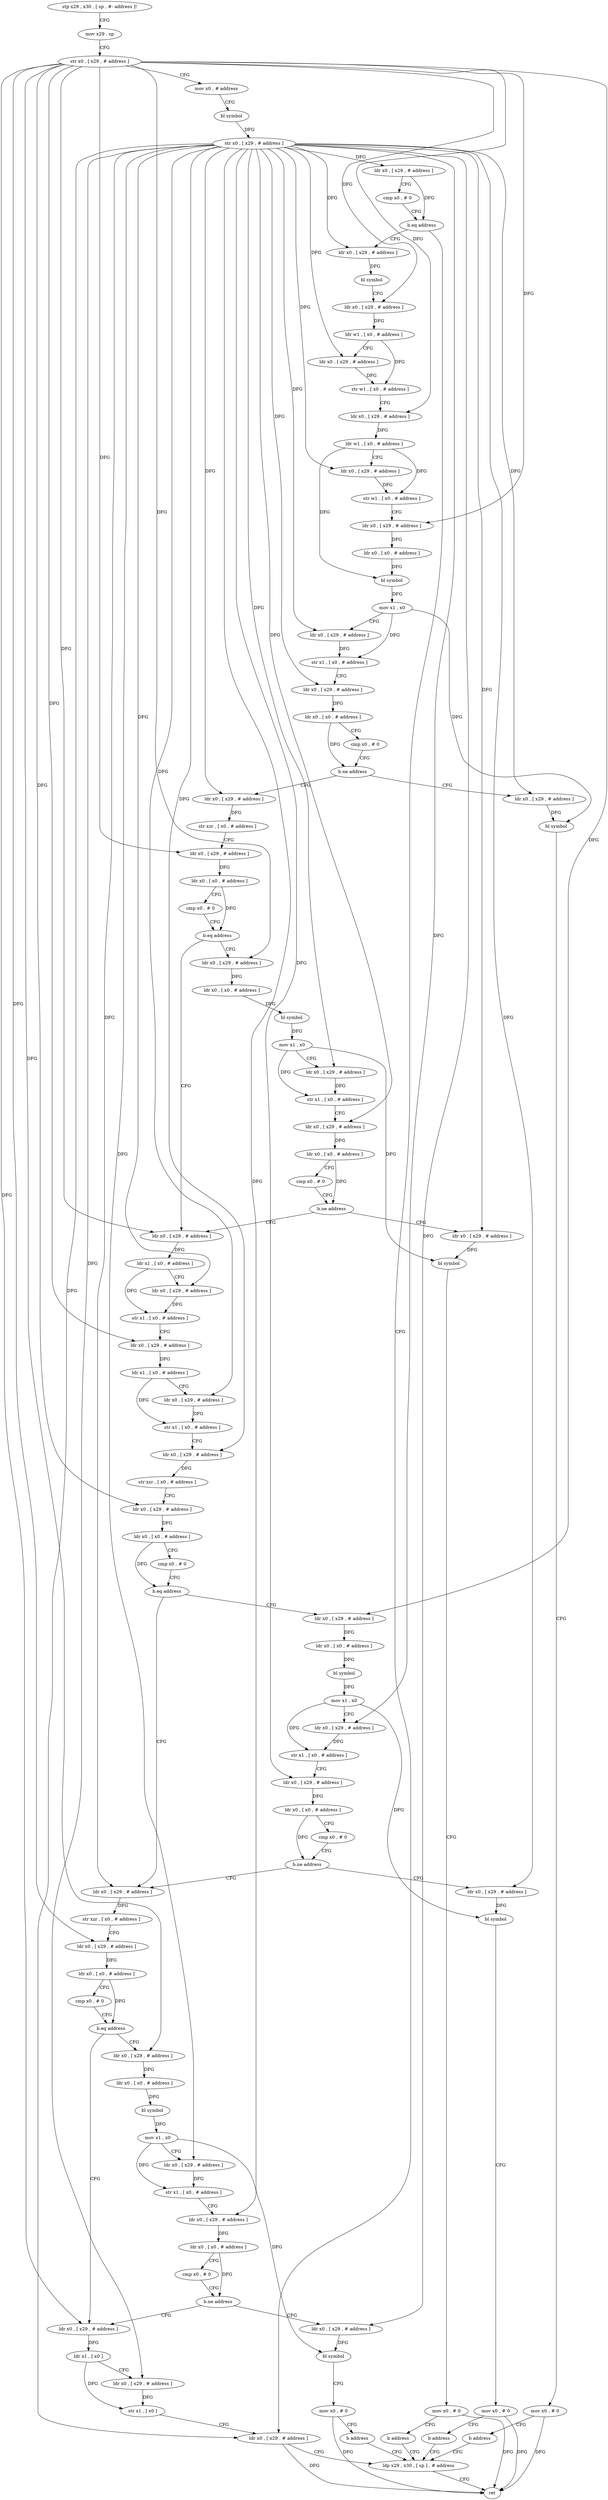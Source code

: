 digraph "func" {
"91036" [label = "stp x29 , x30 , [ sp , #- address ]!" ]
"91040" [label = "mov x29 , sp" ]
"91044" [label = "str x0 , [ x29 , # address ]" ]
"91048" [label = "mov x0 , # address" ]
"91052" [label = "bl symbol" ]
"91056" [label = "str x0 , [ x29 , # address ]" ]
"91060" [label = "ldr x0 , [ x29 , # address ]" ]
"91064" [label = "cmp x0 , # 0" ]
"91068" [label = "b.eq address" ]
"91456" [label = "ldr x0 , [ x29 , # address ]" ]
"91072" [label = "ldr x0 , [ x29 , # address ]" ]
"91460" [label = "ldp x29 , x30 , [ sp ] , # address" ]
"91076" [label = "bl symbol" ]
"91080" [label = "ldr x0 , [ x29 , # address ]" ]
"91084" [label = "ldr w1 , [ x0 , # address ]" ]
"91088" [label = "ldr x0 , [ x29 , # address ]" ]
"91092" [label = "str w1 , [ x0 , # address ]" ]
"91096" [label = "ldr x0 , [ x29 , # address ]" ]
"91100" [label = "ldr w1 , [ x0 , # address ]" ]
"91104" [label = "ldr x0 , [ x29 , # address ]" ]
"91108" [label = "str w1 , [ x0 , # address ]" ]
"91112" [label = "ldr x0 , [ x29 , # address ]" ]
"91116" [label = "ldr x0 , [ x0 , # address ]" ]
"91120" [label = "bl symbol" ]
"91124" [label = "mov x1 , x0" ]
"91128" [label = "ldr x0 , [ x29 , # address ]" ]
"91132" [label = "str x1 , [ x0 , # address ]" ]
"91136" [label = "ldr x0 , [ x29 , # address ]" ]
"91140" [label = "ldr x0 , [ x0 , # address ]" ]
"91144" [label = "cmp x0 , # 0" ]
"91148" [label = "b.ne address" ]
"91168" [label = "ldr x0 , [ x29 , # address ]" ]
"91152" [label = "ldr x0 , [ x29 , # address ]" ]
"91172" [label = "str xzr , [ x0 , # address ]" ]
"91176" [label = "ldr x0 , [ x29 , # address ]" ]
"91180" [label = "ldr x0 , [ x0 , # address ]" ]
"91184" [label = "cmp x0 , # 0" ]
"91188" [label = "b.eq address" ]
"91248" [label = "ldr x0 , [ x29 , # address ]" ]
"91192" [label = "ldr x0 , [ x29 , # address ]" ]
"91156" [label = "bl symbol" ]
"91160" [label = "mov x0 , # 0" ]
"91164" [label = "b address" ]
"91252" [label = "ldr x1 , [ x0 , # address ]" ]
"91256" [label = "ldr x0 , [ x29 , # address ]" ]
"91260" [label = "str x1 , [ x0 , # address ]" ]
"91264" [label = "ldr x0 , [ x29 , # address ]" ]
"91268" [label = "ldr x1 , [ x0 , # address ]" ]
"91272" [label = "ldr x0 , [ x29 , # address ]" ]
"91276" [label = "str x1 , [ x0 , # address ]" ]
"91280" [label = "ldr x0 , [ x29 , # address ]" ]
"91284" [label = "str xzr , [ x0 , # address ]" ]
"91288" [label = "ldr x0 , [ x29 , # address ]" ]
"91292" [label = "ldr x0 , [ x0 , # address ]" ]
"91296" [label = "cmp x0 , # 0" ]
"91300" [label = "b.eq address" ]
"91360" [label = "ldr x0 , [ x29 , # address ]" ]
"91304" [label = "ldr x0 , [ x29 , # address ]" ]
"91196" [label = "ldr x0 , [ x0 , # address ]" ]
"91200" [label = "bl symbol" ]
"91204" [label = "mov x1 , x0" ]
"91208" [label = "ldr x0 , [ x29 , # address ]" ]
"91212" [label = "str x1 , [ x0 , # address ]" ]
"91216" [label = "ldr x0 , [ x29 , # address ]" ]
"91220" [label = "ldr x0 , [ x0 , # address ]" ]
"91224" [label = "cmp x0 , # 0" ]
"91228" [label = "b.ne address" ]
"91232" [label = "ldr x0 , [ x29 , # address ]" ]
"91464" [label = "ret" ]
"91364" [label = "str xzr , [ x0 , # address ]" ]
"91368" [label = "ldr x0 , [ x29 , # address ]" ]
"91372" [label = "ldr x0 , [ x0 , # address ]" ]
"91376" [label = "cmp x0 , # 0" ]
"91380" [label = "b.eq address" ]
"91440" [label = "ldr x0 , [ x29 , # address ]" ]
"91384" [label = "ldr x0 , [ x29 , # address ]" ]
"91308" [label = "ldr x0 , [ x0 , # address ]" ]
"91312" [label = "bl symbol" ]
"91316" [label = "mov x1 , x0" ]
"91320" [label = "ldr x0 , [ x29 , # address ]" ]
"91324" [label = "str x1 , [ x0 , # address ]" ]
"91328" [label = "ldr x0 , [ x29 , # address ]" ]
"91332" [label = "ldr x0 , [ x0 , # address ]" ]
"91336" [label = "cmp x0 , # 0" ]
"91340" [label = "b.ne address" ]
"91344" [label = "ldr x0 , [ x29 , # address ]" ]
"91236" [label = "bl symbol" ]
"91240" [label = "mov x0 , # 0" ]
"91244" [label = "b address" ]
"91444" [label = "ldr x1 , [ x0 ]" ]
"91448" [label = "ldr x0 , [ x29 , # address ]" ]
"91452" [label = "str x1 , [ x0 ]" ]
"91388" [label = "ldr x0 , [ x0 , # address ]" ]
"91392" [label = "bl symbol" ]
"91396" [label = "mov x1 , x0" ]
"91400" [label = "ldr x0 , [ x29 , # address ]" ]
"91404" [label = "str x1 , [ x0 , # address ]" ]
"91408" [label = "ldr x0 , [ x29 , # address ]" ]
"91412" [label = "ldr x0 , [ x0 , # address ]" ]
"91416" [label = "cmp x0 , # 0" ]
"91420" [label = "b.ne address" ]
"91424" [label = "ldr x0 , [ x29 , # address ]" ]
"91348" [label = "bl symbol" ]
"91352" [label = "mov x0 , # 0" ]
"91356" [label = "b address" ]
"91428" [label = "bl symbol" ]
"91432" [label = "mov x0 , # 0" ]
"91436" [label = "b address" ]
"91036" -> "91040" [ label = "CFG" ]
"91040" -> "91044" [ label = "CFG" ]
"91044" -> "91048" [ label = "CFG" ]
"91044" -> "91080" [ label = "DFG" ]
"91044" -> "91096" [ label = "DFG" ]
"91044" -> "91112" [ label = "DFG" ]
"91044" -> "91176" [ label = "DFG" ]
"91044" -> "91248" [ label = "DFG" ]
"91044" -> "91264" [ label = "DFG" ]
"91044" -> "91288" [ label = "DFG" ]
"91044" -> "91192" [ label = "DFG" ]
"91044" -> "91368" [ label = "DFG" ]
"91044" -> "91304" [ label = "DFG" ]
"91044" -> "91440" [ label = "DFG" ]
"91044" -> "91384" [ label = "DFG" ]
"91048" -> "91052" [ label = "CFG" ]
"91052" -> "91056" [ label = "DFG" ]
"91056" -> "91060" [ label = "DFG" ]
"91056" -> "91456" [ label = "DFG" ]
"91056" -> "91072" [ label = "DFG" ]
"91056" -> "91088" [ label = "DFG" ]
"91056" -> "91104" [ label = "DFG" ]
"91056" -> "91128" [ label = "DFG" ]
"91056" -> "91136" [ label = "DFG" ]
"91056" -> "91168" [ label = "DFG" ]
"91056" -> "91152" [ label = "DFG" ]
"91056" -> "91256" [ label = "DFG" ]
"91056" -> "91272" [ label = "DFG" ]
"91056" -> "91280" [ label = "DFG" ]
"91056" -> "91208" [ label = "DFG" ]
"91056" -> "91216" [ label = "DFG" ]
"91056" -> "91360" [ label = "DFG" ]
"91056" -> "91320" [ label = "DFG" ]
"91056" -> "91328" [ label = "DFG" ]
"91056" -> "91232" [ label = "DFG" ]
"91056" -> "91448" [ label = "DFG" ]
"91056" -> "91400" [ label = "DFG" ]
"91056" -> "91408" [ label = "DFG" ]
"91056" -> "91344" [ label = "DFG" ]
"91056" -> "91424" [ label = "DFG" ]
"91060" -> "91064" [ label = "CFG" ]
"91060" -> "91068" [ label = "DFG" ]
"91064" -> "91068" [ label = "CFG" ]
"91068" -> "91456" [ label = "CFG" ]
"91068" -> "91072" [ label = "CFG" ]
"91456" -> "91460" [ label = "CFG" ]
"91456" -> "91464" [ label = "DFG" ]
"91072" -> "91076" [ label = "DFG" ]
"91460" -> "91464" [ label = "CFG" ]
"91076" -> "91080" [ label = "CFG" ]
"91080" -> "91084" [ label = "DFG" ]
"91084" -> "91088" [ label = "CFG" ]
"91084" -> "91092" [ label = "DFG" ]
"91088" -> "91092" [ label = "DFG" ]
"91092" -> "91096" [ label = "CFG" ]
"91096" -> "91100" [ label = "DFG" ]
"91100" -> "91104" [ label = "CFG" ]
"91100" -> "91108" [ label = "DFG" ]
"91100" -> "91120" [ label = "DFG" ]
"91104" -> "91108" [ label = "DFG" ]
"91108" -> "91112" [ label = "CFG" ]
"91112" -> "91116" [ label = "DFG" ]
"91116" -> "91120" [ label = "DFG" ]
"91120" -> "91124" [ label = "DFG" ]
"91124" -> "91128" [ label = "CFG" ]
"91124" -> "91132" [ label = "DFG" ]
"91124" -> "91156" [ label = "DFG" ]
"91128" -> "91132" [ label = "DFG" ]
"91132" -> "91136" [ label = "CFG" ]
"91136" -> "91140" [ label = "DFG" ]
"91140" -> "91144" [ label = "CFG" ]
"91140" -> "91148" [ label = "DFG" ]
"91144" -> "91148" [ label = "CFG" ]
"91148" -> "91168" [ label = "CFG" ]
"91148" -> "91152" [ label = "CFG" ]
"91168" -> "91172" [ label = "DFG" ]
"91152" -> "91156" [ label = "DFG" ]
"91172" -> "91176" [ label = "CFG" ]
"91176" -> "91180" [ label = "DFG" ]
"91180" -> "91184" [ label = "CFG" ]
"91180" -> "91188" [ label = "DFG" ]
"91184" -> "91188" [ label = "CFG" ]
"91188" -> "91248" [ label = "CFG" ]
"91188" -> "91192" [ label = "CFG" ]
"91248" -> "91252" [ label = "DFG" ]
"91192" -> "91196" [ label = "DFG" ]
"91156" -> "91160" [ label = "CFG" ]
"91160" -> "91164" [ label = "CFG" ]
"91160" -> "91464" [ label = "DFG" ]
"91164" -> "91460" [ label = "CFG" ]
"91252" -> "91256" [ label = "CFG" ]
"91252" -> "91260" [ label = "DFG" ]
"91256" -> "91260" [ label = "DFG" ]
"91260" -> "91264" [ label = "CFG" ]
"91264" -> "91268" [ label = "DFG" ]
"91268" -> "91272" [ label = "CFG" ]
"91268" -> "91276" [ label = "DFG" ]
"91272" -> "91276" [ label = "DFG" ]
"91276" -> "91280" [ label = "CFG" ]
"91280" -> "91284" [ label = "DFG" ]
"91284" -> "91288" [ label = "CFG" ]
"91288" -> "91292" [ label = "DFG" ]
"91292" -> "91296" [ label = "CFG" ]
"91292" -> "91300" [ label = "DFG" ]
"91296" -> "91300" [ label = "CFG" ]
"91300" -> "91360" [ label = "CFG" ]
"91300" -> "91304" [ label = "CFG" ]
"91360" -> "91364" [ label = "DFG" ]
"91304" -> "91308" [ label = "DFG" ]
"91196" -> "91200" [ label = "DFG" ]
"91200" -> "91204" [ label = "DFG" ]
"91204" -> "91208" [ label = "CFG" ]
"91204" -> "91212" [ label = "DFG" ]
"91204" -> "91236" [ label = "DFG" ]
"91208" -> "91212" [ label = "DFG" ]
"91212" -> "91216" [ label = "CFG" ]
"91216" -> "91220" [ label = "DFG" ]
"91220" -> "91224" [ label = "CFG" ]
"91220" -> "91228" [ label = "DFG" ]
"91224" -> "91228" [ label = "CFG" ]
"91228" -> "91248" [ label = "CFG" ]
"91228" -> "91232" [ label = "CFG" ]
"91232" -> "91236" [ label = "DFG" ]
"91364" -> "91368" [ label = "CFG" ]
"91368" -> "91372" [ label = "DFG" ]
"91372" -> "91376" [ label = "CFG" ]
"91372" -> "91380" [ label = "DFG" ]
"91376" -> "91380" [ label = "CFG" ]
"91380" -> "91440" [ label = "CFG" ]
"91380" -> "91384" [ label = "CFG" ]
"91440" -> "91444" [ label = "DFG" ]
"91384" -> "91388" [ label = "DFG" ]
"91308" -> "91312" [ label = "DFG" ]
"91312" -> "91316" [ label = "DFG" ]
"91316" -> "91320" [ label = "CFG" ]
"91316" -> "91324" [ label = "DFG" ]
"91316" -> "91348" [ label = "DFG" ]
"91320" -> "91324" [ label = "DFG" ]
"91324" -> "91328" [ label = "CFG" ]
"91328" -> "91332" [ label = "DFG" ]
"91332" -> "91336" [ label = "CFG" ]
"91332" -> "91340" [ label = "DFG" ]
"91336" -> "91340" [ label = "CFG" ]
"91340" -> "91360" [ label = "CFG" ]
"91340" -> "91344" [ label = "CFG" ]
"91344" -> "91348" [ label = "DFG" ]
"91236" -> "91240" [ label = "CFG" ]
"91240" -> "91244" [ label = "CFG" ]
"91240" -> "91464" [ label = "DFG" ]
"91244" -> "91460" [ label = "CFG" ]
"91444" -> "91448" [ label = "CFG" ]
"91444" -> "91452" [ label = "DFG" ]
"91448" -> "91452" [ label = "DFG" ]
"91452" -> "91456" [ label = "CFG" ]
"91388" -> "91392" [ label = "DFG" ]
"91392" -> "91396" [ label = "DFG" ]
"91396" -> "91400" [ label = "CFG" ]
"91396" -> "91404" [ label = "DFG" ]
"91396" -> "91428" [ label = "DFG" ]
"91400" -> "91404" [ label = "DFG" ]
"91404" -> "91408" [ label = "CFG" ]
"91408" -> "91412" [ label = "DFG" ]
"91412" -> "91416" [ label = "CFG" ]
"91412" -> "91420" [ label = "DFG" ]
"91416" -> "91420" [ label = "CFG" ]
"91420" -> "91440" [ label = "CFG" ]
"91420" -> "91424" [ label = "CFG" ]
"91424" -> "91428" [ label = "DFG" ]
"91348" -> "91352" [ label = "CFG" ]
"91352" -> "91356" [ label = "CFG" ]
"91352" -> "91464" [ label = "DFG" ]
"91356" -> "91460" [ label = "CFG" ]
"91428" -> "91432" [ label = "CFG" ]
"91432" -> "91436" [ label = "CFG" ]
"91432" -> "91464" [ label = "DFG" ]
"91436" -> "91460" [ label = "CFG" ]
}
